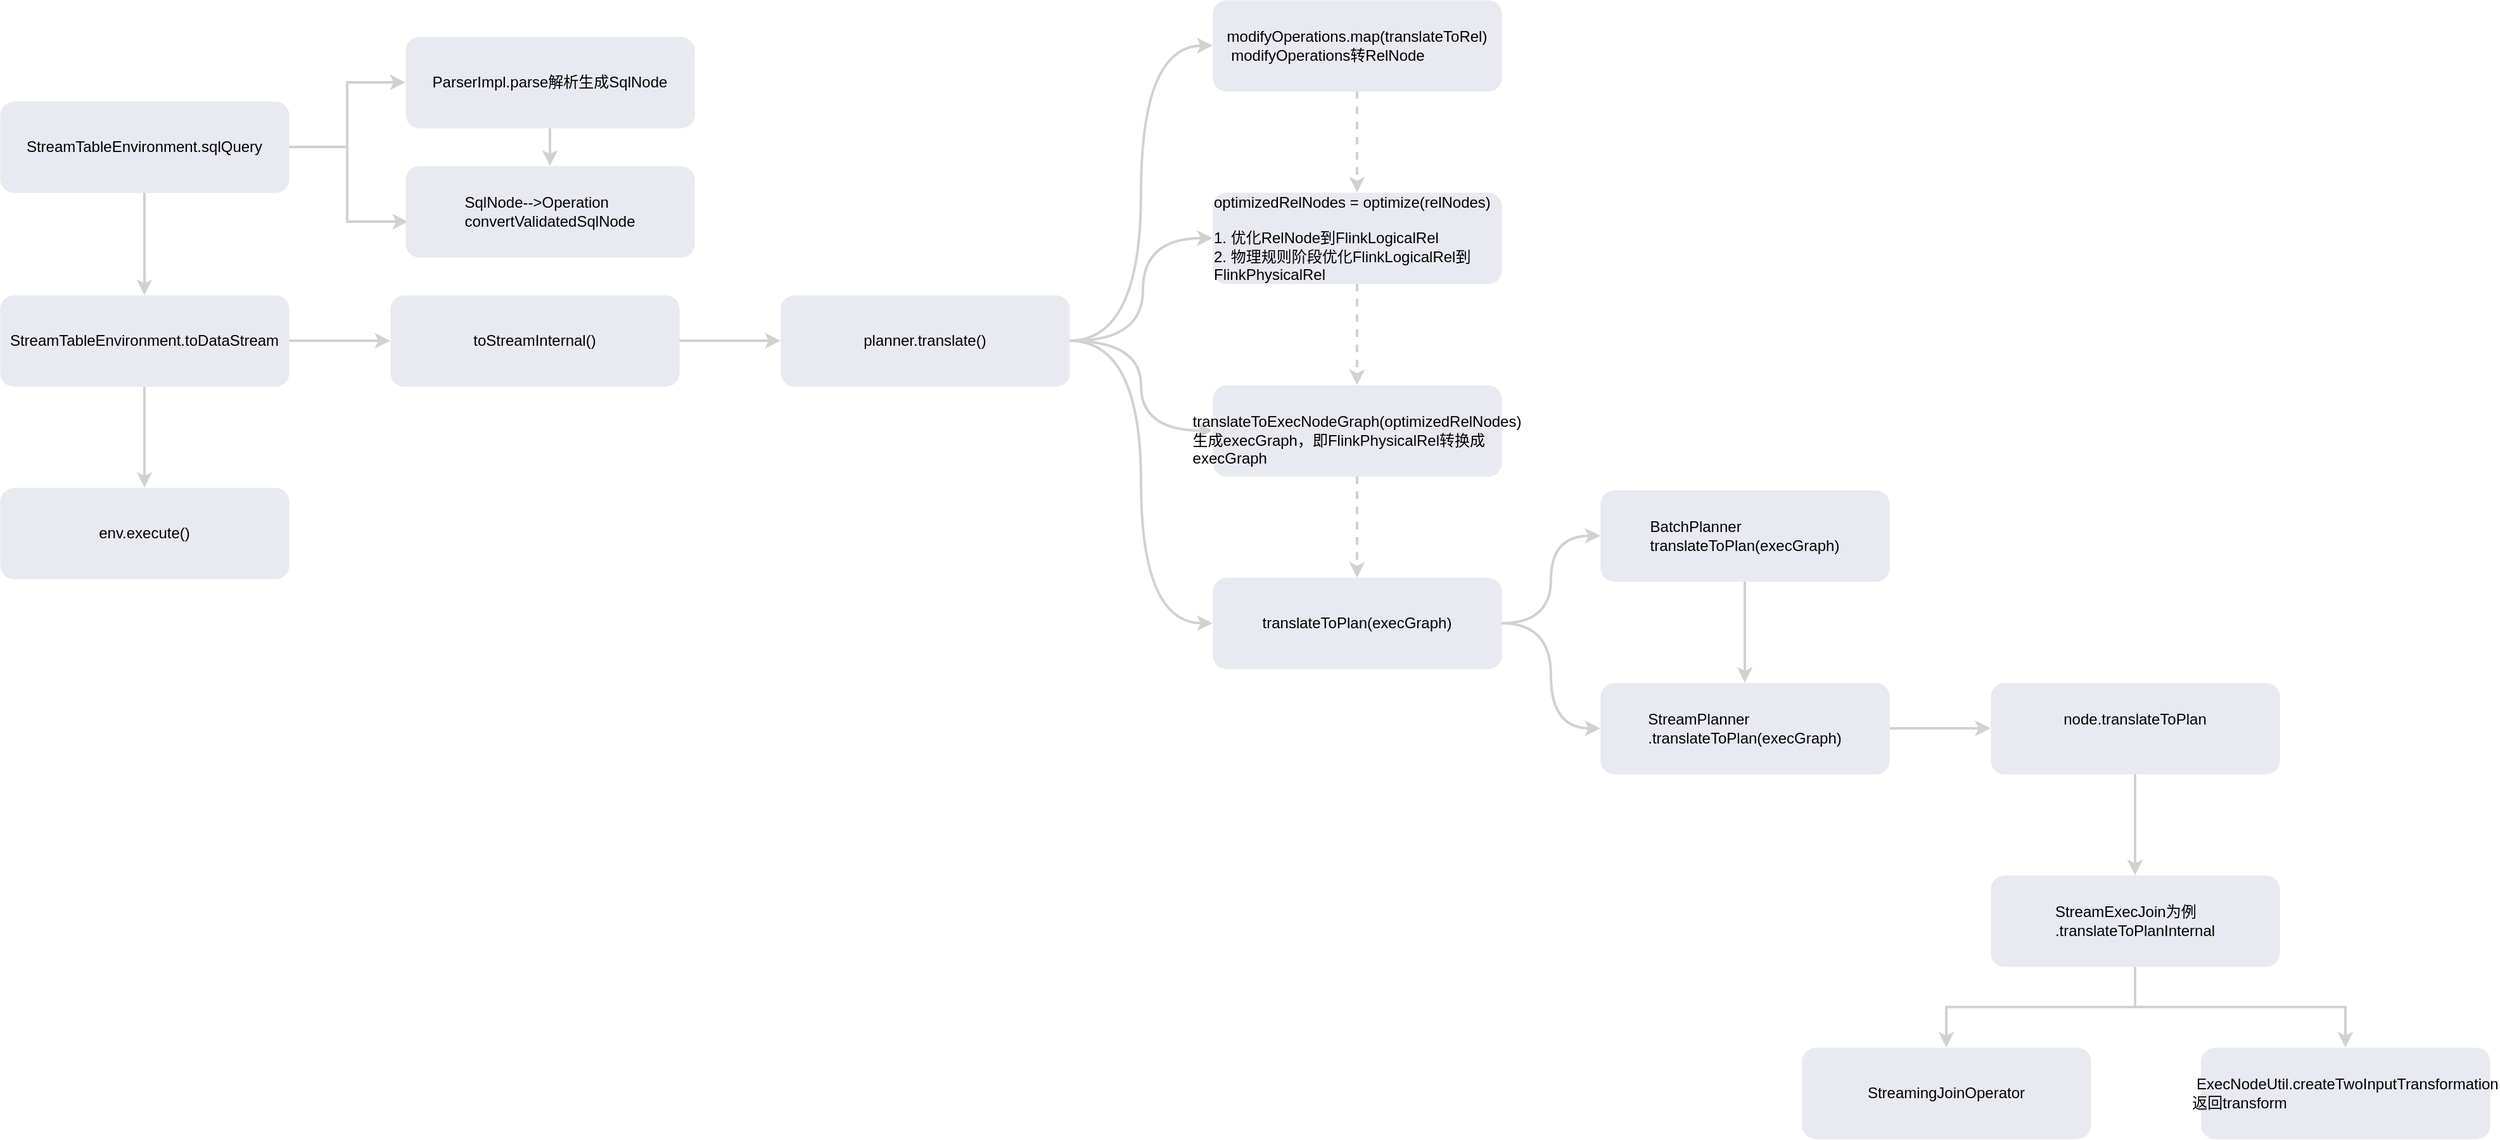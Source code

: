 <mxfile version="20.2.4" type="github">
  <diagram id="4kLa4Momye6eRYNvdGWG" name="第 1 页">
    <mxGraphModel dx="1422" dy="1831" grid="0" gridSize="10" guides="1" tooltips="1" connect="1" arrows="1" fold="1" page="1" pageScale="1" pageWidth="827" pageHeight="1169" background="#ffffff" math="0" shadow="0">
      <root>
        <mxCell id="0" />
        <mxCell id="1" parent="0" />
        <mxCell id="C2oPPoowabkBdJ4QF8pV-6" value="" style="edgeStyle=orthogonalEdgeStyle;rounded=0;orthogonalLoop=1;jettySize=auto;html=1;fontColor=#18A0FB;strokeColor=#D1D1D1;strokeWidth=2;" edge="1" parent="1" source="C2oPPoowabkBdJ4QF8pV-3" target="C2oPPoowabkBdJ4QF8pV-5">
          <mxGeometry relative="1" as="geometry" />
        </mxCell>
        <mxCell id="C2oPPoowabkBdJ4QF8pV-11" value="" style="edgeStyle=orthogonalEdgeStyle;shape=connector;rounded=0;orthogonalLoop=1;jettySize=auto;html=1;labelBackgroundColor=default;fontFamily=Helvetica;fontSize=12;fontColor=default;endArrow=classic;strokeColor=#D1D1D1;strokeWidth=2;" edge="1" parent="1" source="C2oPPoowabkBdJ4QF8pV-3" target="C2oPPoowabkBdJ4QF8pV-10">
          <mxGeometry relative="1" as="geometry" />
        </mxCell>
        <mxCell id="C2oPPoowabkBdJ4QF8pV-39" style="edgeStyle=orthogonalEdgeStyle;shape=connector;rounded=0;orthogonalLoop=1;jettySize=auto;html=1;exitX=1;exitY=0.5;exitDx=0;exitDy=0;entryX=0.009;entryY=0.611;entryDx=0;entryDy=0;entryPerimeter=0;labelBackgroundColor=default;fontFamily=Helvetica;fontSize=12;fontColor=default;endArrow=classic;strokeColor=#D1D1D1;strokeWidth=2;" edge="1" parent="1" source="C2oPPoowabkBdJ4QF8pV-3" target="C2oPPoowabkBdJ4QF8pV-37">
          <mxGeometry relative="1" as="geometry" />
        </mxCell>
        <mxCell id="C2oPPoowabkBdJ4QF8pV-3" value="&lt;span style=&quot;text-align: left;&quot;&gt;StreamTableEnvironment.sqlQuery&lt;/span&gt;" style="rounded=1;whiteSpace=wrap;html=1;fillColor=#E9E9F2;shadow=0;strokeWidth=0;strokeColor=#D1D1D1;" vertex="1" parent="1">
          <mxGeometry x="86" y="76" width="228" height="72" as="geometry" />
        </mxCell>
        <mxCell id="C2oPPoowabkBdJ4QF8pV-9" value="" style="edgeStyle=orthogonalEdgeStyle;shape=connector;rounded=0;orthogonalLoop=1;jettySize=auto;html=1;labelBackgroundColor=default;fontFamily=Helvetica;fontSize=12;fontColor=default;endArrow=classic;strokeColor=#D1D1D1;strokeWidth=2;" edge="1" parent="1" source="C2oPPoowabkBdJ4QF8pV-5" target="C2oPPoowabkBdJ4QF8pV-8">
          <mxGeometry relative="1" as="geometry" />
        </mxCell>
        <mxCell id="C2oPPoowabkBdJ4QF8pV-13" value="" style="edgeStyle=orthogonalEdgeStyle;shape=connector;rounded=0;orthogonalLoop=1;jettySize=auto;html=1;labelBackgroundColor=default;fontFamily=Helvetica;fontSize=12;fontColor=default;endArrow=classic;strokeColor=#D1D1D1;strokeWidth=2;" edge="1" parent="1" source="C2oPPoowabkBdJ4QF8pV-5" target="C2oPPoowabkBdJ4QF8pV-12">
          <mxGeometry relative="1" as="geometry" />
        </mxCell>
        <mxCell id="C2oPPoowabkBdJ4QF8pV-5" value="&lt;span style=&quot;text-align: left;&quot;&gt;StreamTableEnvironment.&lt;/span&gt;toDataStream" style="rounded=1;whiteSpace=wrap;html=1;fillColor=#E9E9F2;shadow=0;strokeWidth=0;strokeColor=#D1D1D1;" vertex="1" parent="1">
          <mxGeometry x="86" y="229" width="228" height="72" as="geometry" />
        </mxCell>
        <mxCell id="C2oPPoowabkBdJ4QF8pV-8" value="&lt;div style=&quot;text-align: left;&quot;&gt;&lt;span style=&quot;background-color: initial;&quot;&gt;env.execute()&lt;/span&gt;&lt;/div&gt;" style="rounded=1;whiteSpace=wrap;html=1;fillColor=#E9E9F2;shadow=0;strokeWidth=0;strokeColor=#D1D1D1;" vertex="1" parent="1">
          <mxGeometry x="86" y="381" width="228" height="72" as="geometry" />
        </mxCell>
        <mxCell id="C2oPPoowabkBdJ4QF8pV-38" value="" style="edgeStyle=orthogonalEdgeStyle;shape=connector;rounded=0;orthogonalLoop=1;jettySize=auto;html=1;labelBackgroundColor=default;fontFamily=Helvetica;fontSize=12;fontColor=default;endArrow=classic;strokeColor=#D1D1D1;strokeWidth=2;" edge="1" parent="1" source="C2oPPoowabkBdJ4QF8pV-10" target="C2oPPoowabkBdJ4QF8pV-37">
          <mxGeometry relative="1" as="geometry" />
        </mxCell>
        <mxCell id="C2oPPoowabkBdJ4QF8pV-10" value="&lt;div style=&quot;text-align: left;&quot;&gt;&lt;span style=&quot;background-color: initial;&quot;&gt;ParserImpl.parse解析生成SqlNode&lt;/span&gt;&lt;/div&gt;" style="rounded=1;whiteSpace=wrap;html=1;fillColor=#E9E9F2;shadow=0;strokeWidth=0;strokeColor=#D1D1D1;" vertex="1" parent="1">
          <mxGeometry x="406" y="25" width="228" height="72" as="geometry" />
        </mxCell>
        <mxCell id="C2oPPoowabkBdJ4QF8pV-15" value="" style="edgeStyle=orthogonalEdgeStyle;shape=connector;rounded=0;orthogonalLoop=1;jettySize=auto;html=1;labelBackgroundColor=default;fontFamily=Helvetica;fontSize=12;fontColor=default;endArrow=classic;strokeColor=#D1D1D1;strokeWidth=2;" edge="1" parent="1" source="C2oPPoowabkBdJ4QF8pV-12" target="C2oPPoowabkBdJ4QF8pV-14">
          <mxGeometry relative="1" as="geometry" />
        </mxCell>
        <mxCell id="C2oPPoowabkBdJ4QF8pV-12" value="&lt;div style=&quot;text-align: left;&quot;&gt;&lt;span style=&quot;background-color: initial;&quot;&gt;toStreamInternal()&lt;/span&gt;&lt;/div&gt;" style="rounded=1;whiteSpace=wrap;html=1;fillColor=#E9E9F2;shadow=0;strokeWidth=0;strokeColor=#D1D1D1;" vertex="1" parent="1">
          <mxGeometry x="394" y="229" width="228" height="72" as="geometry" />
        </mxCell>
        <mxCell id="C2oPPoowabkBdJ4QF8pV-22" style="edgeStyle=orthogonalEdgeStyle;shape=connector;rounded=0;orthogonalLoop=1;jettySize=auto;html=1;exitX=1;exitY=0.5;exitDx=0;exitDy=0;entryX=0;entryY=0.5;entryDx=0;entryDy=0;labelBackgroundColor=default;fontFamily=Helvetica;fontSize=12;fontColor=default;endArrow=classic;strokeColor=#D1D1D1;strokeWidth=2;curved=1;" edge="1" parent="1" source="C2oPPoowabkBdJ4QF8pV-14" target="C2oPPoowabkBdJ4QF8pV-19">
          <mxGeometry relative="1" as="geometry" />
        </mxCell>
        <mxCell id="C2oPPoowabkBdJ4QF8pV-29" style="edgeStyle=orthogonalEdgeStyle;shape=connector;rounded=0;orthogonalLoop=1;jettySize=auto;html=1;entryX=0;entryY=0.5;entryDx=0;entryDy=0;labelBackgroundColor=default;fontFamily=Helvetica;fontSize=12;fontColor=default;endArrow=classic;strokeColor=#D1D1D1;strokeWidth=2;curved=1;" edge="1" parent="1" target="C2oPPoowabkBdJ4QF8pV-23">
          <mxGeometry relative="1" as="geometry">
            <mxPoint x="932" y="265" as="sourcePoint" />
          </mxGeometry>
        </mxCell>
        <mxCell id="C2oPPoowabkBdJ4QF8pV-30" style="edgeStyle=orthogonalEdgeStyle;shape=connector;rounded=0;orthogonalLoop=1;jettySize=auto;html=1;exitX=1;exitY=0.5;exitDx=0;exitDy=0;entryX=0;entryY=0.5;entryDx=0;entryDy=0;labelBackgroundColor=default;fontFamily=Helvetica;fontSize=12;fontColor=default;endArrow=classic;strokeColor=#D1D1D1;strokeWidth=2;curved=1;" edge="1" parent="1" source="C2oPPoowabkBdJ4QF8pV-14" target="C2oPPoowabkBdJ4QF8pV-25">
          <mxGeometry relative="1" as="geometry" />
        </mxCell>
        <mxCell id="C2oPPoowabkBdJ4QF8pV-31" style="edgeStyle=orthogonalEdgeStyle;shape=connector;rounded=0;orthogonalLoop=1;jettySize=auto;html=1;exitX=1;exitY=0.5;exitDx=0;exitDy=0;entryX=0;entryY=0.5;entryDx=0;entryDy=0;labelBackgroundColor=default;fontFamily=Helvetica;fontSize=12;fontColor=default;endArrow=classic;strokeColor=#D1D1D1;strokeWidth=2;curved=1;" edge="1" parent="1" source="C2oPPoowabkBdJ4QF8pV-14" target="C2oPPoowabkBdJ4QF8pV-27">
          <mxGeometry relative="1" as="geometry" />
        </mxCell>
        <mxCell id="C2oPPoowabkBdJ4QF8pV-14" value="&lt;div style=&quot;text-align: left;&quot;&gt;planner.translate()&lt;br&gt;&lt;/div&gt;" style="rounded=1;whiteSpace=wrap;html=1;fillColor=#E9E9F2;shadow=0;strokeWidth=0;strokeColor=#D1D1D1;" vertex="1" parent="1">
          <mxGeometry x="702" y="229" width="228" height="72" as="geometry" />
        </mxCell>
        <mxCell id="C2oPPoowabkBdJ4QF8pV-24" value="" style="edgeStyle=orthogonalEdgeStyle;shape=connector;rounded=0;orthogonalLoop=1;jettySize=auto;html=1;labelBackgroundColor=default;fontFamily=Helvetica;fontSize=12;fontColor=default;endArrow=classic;strokeColor=#D1D1D1;strokeWidth=2;dashed=1;" edge="1" parent="1" source="C2oPPoowabkBdJ4QF8pV-19" target="C2oPPoowabkBdJ4QF8pV-23">
          <mxGeometry relative="1" as="geometry" />
        </mxCell>
        <mxCell id="C2oPPoowabkBdJ4QF8pV-19" value="&lt;div style=&quot;text-align: left;&quot;&gt;modifyOperations.map(translateToRel)&lt;br&gt;&lt;/div&gt;&lt;div style=&quot;text-align: left;&quot;&gt;&amp;nbsp;modifyOperations转RelNode&lt;/div&gt;" style="rounded=1;whiteSpace=wrap;html=1;fillColor=#E9E9F2;shadow=0;strokeWidth=0;strokeColor=#D1D1D1;" vertex="1" parent="1">
          <mxGeometry x="1043" y="-4" width="228" height="72" as="geometry" />
        </mxCell>
        <mxCell id="C2oPPoowabkBdJ4QF8pV-26" value="" style="edgeStyle=orthogonalEdgeStyle;shape=connector;rounded=0;orthogonalLoop=1;jettySize=auto;html=1;labelBackgroundColor=default;fontFamily=Helvetica;fontSize=12;fontColor=default;endArrow=classic;strokeColor=#D1D1D1;strokeWidth=2;dashed=1;" edge="1" parent="1" source="C2oPPoowabkBdJ4QF8pV-23" target="C2oPPoowabkBdJ4QF8pV-25">
          <mxGeometry relative="1" as="geometry" />
        </mxCell>
        <mxCell id="C2oPPoowabkBdJ4QF8pV-23" value="&lt;div style=&quot;text-align: left;&quot;&gt;optimizedRelNodes = optimize(relNodes)&lt;br&gt;&lt;/div&gt;&lt;div style=&quot;text-align: left;&quot;&gt;&lt;br&gt;&lt;/div&gt;&lt;div style=&quot;text-align: left;&quot;&gt;1. 优化RelNode到FlinkLogicalRel&lt;/div&gt;&lt;div style=&quot;text-align: left;&quot;&gt;2.&amp;nbsp;物理规则阶段优化FlinkLogicalRel到FlinkPhysicalRel&lt;/div&gt;" style="rounded=1;whiteSpace=wrap;html=1;fillColor=#E9E9F2;shadow=0;strokeWidth=0;strokeColor=#D1D1D1;" vertex="1" parent="1">
          <mxGeometry x="1043" y="148" width="228" height="72" as="geometry" />
        </mxCell>
        <mxCell id="C2oPPoowabkBdJ4QF8pV-28" value="" style="edgeStyle=orthogonalEdgeStyle;shape=connector;rounded=0;orthogonalLoop=1;jettySize=auto;html=1;labelBackgroundColor=default;fontFamily=Helvetica;fontSize=12;fontColor=default;endArrow=classic;strokeColor=#D1D1D1;strokeWidth=2;dashed=1;" edge="1" parent="1" source="C2oPPoowabkBdJ4QF8pV-25" target="C2oPPoowabkBdJ4QF8pV-27">
          <mxGeometry relative="1" as="geometry" />
        </mxCell>
        <mxCell id="C2oPPoowabkBdJ4QF8pV-25" value="&lt;div style=&quot;text-align: left;&quot;&gt;&lt;br&gt;&lt;/div&gt;&lt;div style=&quot;text-align: left;&quot;&gt;translateToExecNodeGraph(optimizedRelNodes)&lt;/div&gt;&lt;div style=&quot;text-align: left;&quot;&gt;生成execGraph，即FlinkPhysicalRel转换成execGraph&lt;/div&gt;" style="rounded=1;whiteSpace=wrap;html=1;fillColor=#E9E9F2;shadow=0;strokeWidth=0;strokeColor=#D1D1D1;" vertex="1" parent="1">
          <mxGeometry x="1043" y="300" width="228" height="72" as="geometry" />
        </mxCell>
        <mxCell id="C2oPPoowabkBdJ4QF8pV-33" value="" style="edgeStyle=orthogonalEdgeStyle;shape=connector;rounded=0;orthogonalLoop=1;jettySize=auto;html=1;labelBackgroundColor=default;fontFamily=Helvetica;fontSize=12;fontColor=default;endArrow=classic;strokeColor=#D1D1D1;strokeWidth=2;curved=1;" edge="1" parent="1" source="C2oPPoowabkBdJ4QF8pV-27" target="C2oPPoowabkBdJ4QF8pV-32">
          <mxGeometry relative="1" as="geometry" />
        </mxCell>
        <mxCell id="C2oPPoowabkBdJ4QF8pV-36" style="edgeStyle=orthogonalEdgeStyle;shape=connector;rounded=0;orthogonalLoop=1;jettySize=auto;html=1;exitX=1;exitY=0.5;exitDx=0;exitDy=0;entryX=0;entryY=0.5;entryDx=0;entryDy=0;labelBackgroundColor=default;fontFamily=Helvetica;fontSize=12;fontColor=default;endArrow=classic;strokeColor=#D1D1D1;strokeWidth=2;curved=1;" edge="1" parent="1" source="C2oPPoowabkBdJ4QF8pV-27" target="C2oPPoowabkBdJ4QF8pV-34">
          <mxGeometry relative="1" as="geometry" />
        </mxCell>
        <mxCell id="C2oPPoowabkBdJ4QF8pV-27" value="&lt;div style=&quot;text-align: left;&quot;&gt;translateToPlan(execGraph)&lt;br&gt;&lt;/div&gt;" style="rounded=1;whiteSpace=wrap;html=1;fillColor=#E9E9F2;shadow=0;strokeWidth=0;strokeColor=#D1D1D1;" vertex="1" parent="1">
          <mxGeometry x="1043" y="452" width="228" height="72" as="geometry" />
        </mxCell>
        <mxCell id="C2oPPoowabkBdJ4QF8pV-35" value="" style="edgeStyle=orthogonalEdgeStyle;shape=connector;rounded=0;orthogonalLoop=1;jettySize=auto;html=1;labelBackgroundColor=default;fontFamily=Helvetica;fontSize=12;fontColor=default;endArrow=classic;strokeColor=#D1D1D1;strokeWidth=2;" edge="1" parent="1" source="C2oPPoowabkBdJ4QF8pV-32" target="C2oPPoowabkBdJ4QF8pV-34">
          <mxGeometry relative="1" as="geometry" />
        </mxCell>
        <mxCell id="C2oPPoowabkBdJ4QF8pV-32" value="&lt;div style=&quot;text-align: left;&quot;&gt;BatchPlanner&lt;/div&gt;&lt;div style=&quot;text-align: left;&quot;&gt;&lt;span style=&quot;background-color: initial;&quot;&gt;translateToPlan(execGraph)&lt;/span&gt;&lt;/div&gt;" style="rounded=1;whiteSpace=wrap;html=1;fillColor=#E9E9F2;shadow=0;strokeWidth=0;strokeColor=#D1D1D1;" vertex="1" parent="1">
          <mxGeometry x="1349" y="383" width="228" height="72" as="geometry" />
        </mxCell>
        <mxCell id="C2oPPoowabkBdJ4QF8pV-41" value="" style="edgeStyle=orthogonalEdgeStyle;shape=connector;rounded=0;orthogonalLoop=1;jettySize=auto;html=1;labelBackgroundColor=default;fontFamily=Helvetica;fontSize=12;fontColor=default;endArrow=classic;strokeColor=#D1D1D1;strokeWidth=2;" edge="1" parent="1" source="C2oPPoowabkBdJ4QF8pV-34" target="C2oPPoowabkBdJ4QF8pV-40">
          <mxGeometry relative="1" as="geometry" />
        </mxCell>
        <mxCell id="C2oPPoowabkBdJ4QF8pV-34" value="&lt;div style=&quot;text-align: left;&quot;&gt;StreamPlanner&lt;/div&gt;&lt;div style=&quot;text-align: left;&quot;&gt;.translateToPlan(execGraph)&lt;br&gt;&lt;/div&gt;" style="rounded=1;whiteSpace=wrap;html=1;fillColor=#E9E9F2;shadow=0;strokeWidth=0;strokeColor=#D1D1D1;" vertex="1" parent="1">
          <mxGeometry x="1349" y="535" width="228" height="72" as="geometry" />
        </mxCell>
        <mxCell id="C2oPPoowabkBdJ4QF8pV-37" value="&lt;div style=&quot;text-align: left;&quot;&gt;SqlNode--&amp;gt;Operation&lt;/div&gt;&lt;div style=&quot;text-align: left;&quot;&gt;convertValidatedSqlNode&lt;br&gt;&lt;/div&gt;" style="rounded=1;whiteSpace=wrap;html=1;fillColor=#E9E9F2;shadow=0;strokeWidth=0;strokeColor=#D1D1D1;" vertex="1" parent="1">
          <mxGeometry x="406" y="127" width="228" height="72" as="geometry" />
        </mxCell>
        <mxCell id="C2oPPoowabkBdJ4QF8pV-43" value="" style="edgeStyle=orthogonalEdgeStyle;shape=connector;rounded=0;orthogonalLoop=1;jettySize=auto;html=1;labelBackgroundColor=default;fontFamily=Helvetica;fontSize=12;fontColor=default;endArrow=classic;strokeColor=#D1D1D1;strokeWidth=2;" edge="1" parent="1" source="C2oPPoowabkBdJ4QF8pV-40" target="C2oPPoowabkBdJ4QF8pV-42">
          <mxGeometry relative="1" as="geometry" />
        </mxCell>
        <mxCell id="C2oPPoowabkBdJ4QF8pV-40" value="&lt;div style=&quot;text-align: left;&quot;&gt;node.translateToPlan&lt;br&gt;&lt;/div&gt;&lt;div style=&quot;text-align: left;&quot;&gt;&lt;br&gt;&lt;/div&gt;" style="rounded=1;whiteSpace=wrap;html=1;fillColor=#E9E9F2;shadow=0;strokeWidth=0;strokeColor=#D1D1D1;" vertex="1" parent="1">
          <mxGeometry x="1657" y="535" width="228" height="72" as="geometry" />
        </mxCell>
        <mxCell id="C2oPPoowabkBdJ4QF8pV-45" value="" style="edgeStyle=orthogonalEdgeStyle;shape=connector;rounded=0;orthogonalLoop=1;jettySize=auto;html=1;labelBackgroundColor=default;fontFamily=Helvetica;fontSize=12;fontColor=default;endArrow=classic;strokeColor=#D1D1D1;strokeWidth=2;" edge="1" parent="1" source="C2oPPoowabkBdJ4QF8pV-42" target="C2oPPoowabkBdJ4QF8pV-44">
          <mxGeometry relative="1" as="geometry" />
        </mxCell>
        <mxCell id="C2oPPoowabkBdJ4QF8pV-48" style="edgeStyle=orthogonalEdgeStyle;shape=connector;rounded=0;orthogonalLoop=1;jettySize=auto;html=1;exitX=0.5;exitY=1;exitDx=0;exitDy=0;labelBackgroundColor=default;fontFamily=Helvetica;fontSize=12;fontColor=default;endArrow=classic;strokeColor=#D1D1D1;strokeWidth=2;" edge="1" parent="1" source="C2oPPoowabkBdJ4QF8pV-42" target="C2oPPoowabkBdJ4QF8pV-46">
          <mxGeometry relative="1" as="geometry" />
        </mxCell>
        <mxCell id="C2oPPoowabkBdJ4QF8pV-42" value="&lt;div style=&quot;text-align: left;&quot;&gt;StreamExecJoin为例&lt;br&gt;&lt;/div&gt;&lt;div style=&quot;text-align: left;&quot;&gt;.translateToPlanInternal&lt;/div&gt;" style="rounded=1;whiteSpace=wrap;html=1;fillColor=#E9E9F2;shadow=0;strokeWidth=0;strokeColor=#D1D1D1;" vertex="1" parent="1">
          <mxGeometry x="1657" y="687" width="228" height="72" as="geometry" />
        </mxCell>
        <mxCell id="C2oPPoowabkBdJ4QF8pV-44" value="&lt;div style=&quot;text-align: left;&quot;&gt;StreamingJoinOperator&lt;br&gt;&lt;/div&gt;" style="rounded=1;whiteSpace=wrap;html=1;fillColor=#E9E9F2;shadow=0;strokeWidth=0;strokeColor=#D1D1D1;" vertex="1" parent="1">
          <mxGeometry x="1508" y="823" width="228" height="72" as="geometry" />
        </mxCell>
        <mxCell id="C2oPPoowabkBdJ4QF8pV-46" value="&lt;div style=&quot;text-align: left;&quot;&gt;&amp;nbsp;ExecNodeUtil.createTwoInputTransformation&lt;br&gt;&lt;/div&gt;&lt;div style=&quot;text-align: left;&quot;&gt;返回transform&lt;/div&gt;" style="rounded=1;whiteSpace=wrap;html=1;fillColor=#E9E9F2;shadow=0;strokeWidth=0;strokeColor=#D1D1D1;" vertex="1" parent="1">
          <mxGeometry x="1823" y="823" width="228" height="72" as="geometry" />
        </mxCell>
      </root>
    </mxGraphModel>
  </diagram>
</mxfile>
